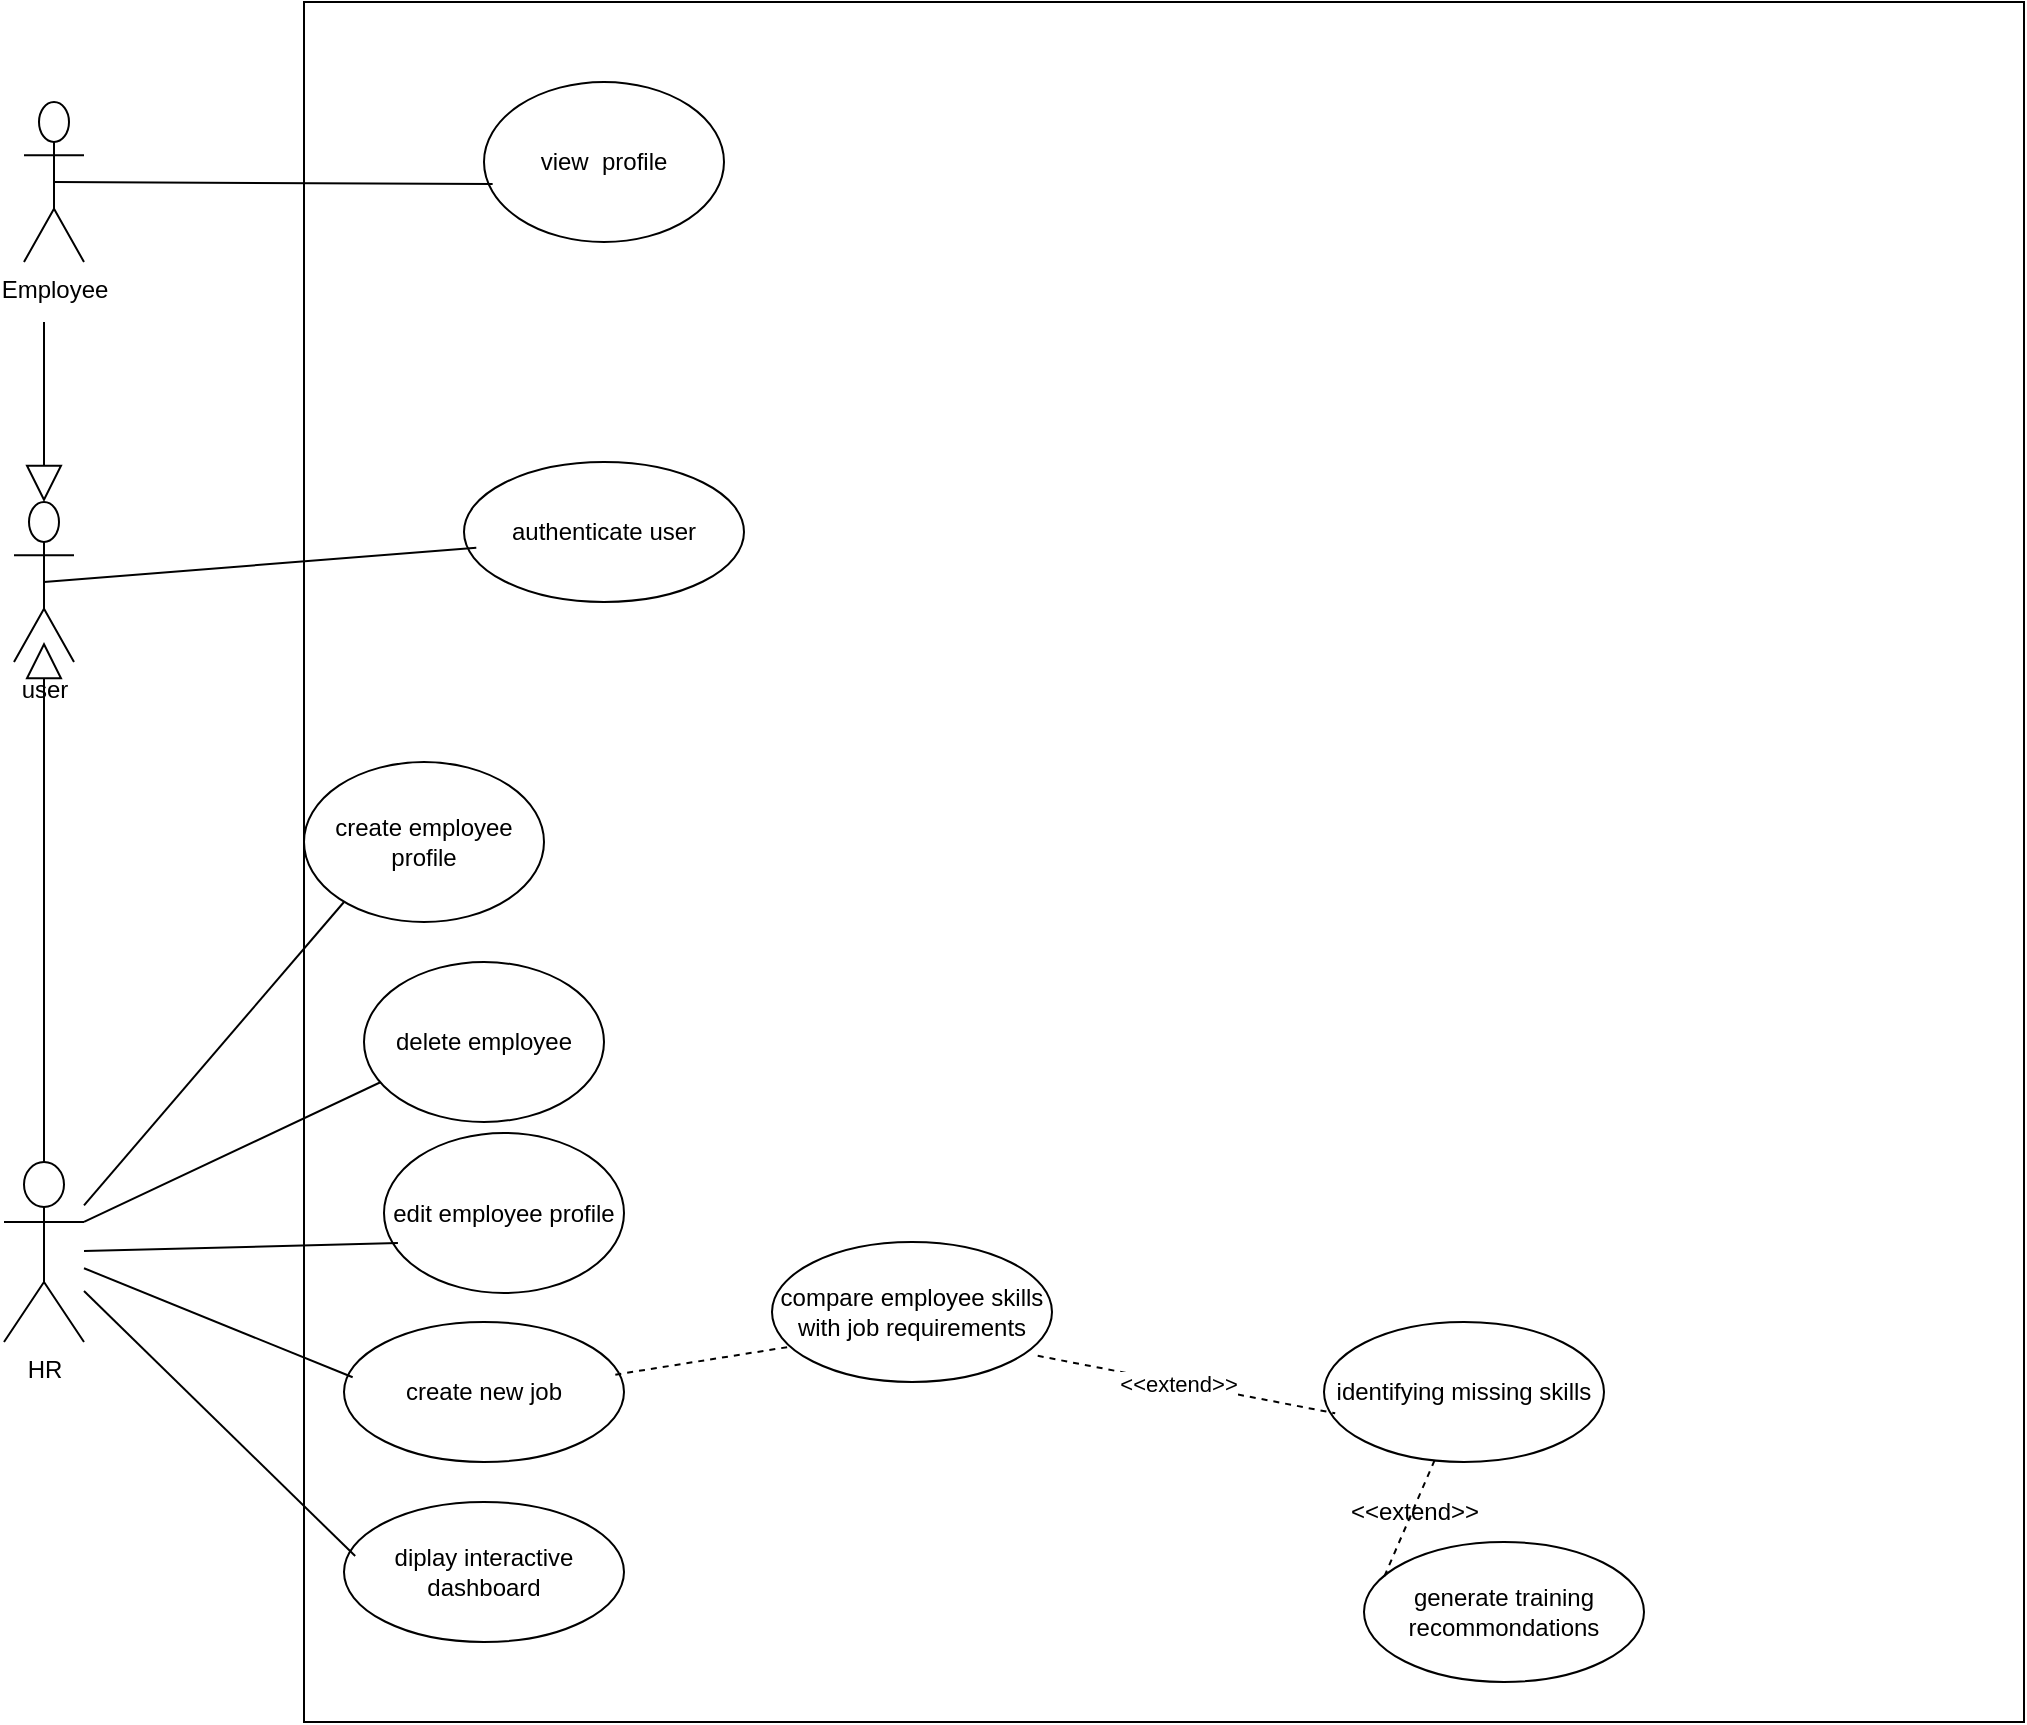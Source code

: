 <mxfile version="26.1.0">
  <diagram name="Page-1" id="bNl4_I2lK2GSQdaHhGYz">
    <mxGraphModel dx="2048" dy="3125" grid="1" gridSize="10" guides="1" tooltips="1" connect="1" arrows="1" fold="1" page="1" pageScale="1" pageWidth="827" pageHeight="1169" math="0" shadow="0">
      <root>
        <mxCell id="0" />
        <mxCell id="1" parent="0" />
        <mxCell id="GuFAkJnxW2u_bU8E2CUF-1" value="" style="whiteSpace=wrap;html=1;aspect=fixed;" parent="1" vertex="1">
          <mxGeometry x="130" y="-1230" width="860" height="860" as="geometry" />
        </mxCell>
        <mxCell id="GuFAkJnxW2u_bU8E2CUF-4" value="Employee" style="shape=umlActor;verticalLabelPosition=bottom;verticalAlign=top;html=1;outlineConnect=0;" parent="1" vertex="1">
          <mxGeometry x="-10" y="-1180" width="30" height="80" as="geometry" />
        </mxCell>
        <mxCell id="GuFAkJnxW2u_bU8E2CUF-7" value="create employee profile" style="ellipse;whiteSpace=wrap;html=1;" parent="1" vertex="1">
          <mxGeometry x="130" y="-850" width="120" height="80" as="geometry" />
        </mxCell>
        <mxCell id="GuFAkJnxW2u_bU8E2CUF-8" value="edit employee profile" style="ellipse;whiteSpace=wrap;html=1;" parent="1" vertex="1">
          <mxGeometry x="170" y="-664.5" width="120" height="80" as="geometry" />
        </mxCell>
        <mxCell id="GuFAkJnxW2u_bU8E2CUF-9" value="view&amp;nbsp; profile" style="ellipse;whiteSpace=wrap;html=1;" parent="1" vertex="1">
          <mxGeometry x="220" y="-1190" width="120" height="80" as="geometry" />
        </mxCell>
        <mxCell id="GuFAkJnxW2u_bU8E2CUF-15" value="create new job" style="ellipse;whiteSpace=wrap;html=1;" parent="1" vertex="1">
          <mxGeometry x="150" y="-570" width="140" height="70" as="geometry" />
        </mxCell>
        <mxCell id="GuFAkJnxW2u_bU8E2CUF-16" value="compare employee skills with job requirements" style="ellipse;whiteSpace=wrap;html=1;" parent="1" vertex="1">
          <mxGeometry x="364" y="-610" width="140" height="70" as="geometry" />
        </mxCell>
        <mxCell id="GuFAkJnxW2u_bU8E2CUF-17" value="identifying missing skills" style="ellipse;whiteSpace=wrap;html=1;" parent="1" vertex="1">
          <mxGeometry x="640" y="-570" width="140" height="70" as="geometry" />
        </mxCell>
        <mxCell id="GuFAkJnxW2u_bU8E2CUF-18" value="generate training recommondations" style="ellipse;whiteSpace=wrap;html=1;" parent="1" vertex="1">
          <mxGeometry x="660" y="-460" width="140" height="70" as="geometry" />
        </mxCell>
        <mxCell id="GuFAkJnxW2u_bU8E2CUF-19" value="diplay interactive dashboard" style="ellipse;whiteSpace=wrap;html=1;" parent="1" vertex="1">
          <mxGeometry x="150" y="-480" width="140" height="70" as="geometry" />
        </mxCell>
        <mxCell id="ABilkXXKORPA1t6yWO2w-2" value="authenticate user" style="ellipse;whiteSpace=wrap;html=1;" parent="1" vertex="1">
          <mxGeometry x="210" y="-1000" width="140" height="70" as="geometry" />
        </mxCell>
        <mxCell id="ABilkXXKORPA1t6yWO2w-18" value="" style="endArrow=none;html=1;rounded=0;entryX=0.058;entryY=0.688;entryDx=0;entryDy=0;entryPerimeter=0;" parent="1" target="GuFAkJnxW2u_bU8E2CUF-8" edge="1" source="GuFAkJnxW2u_bU8E2CUF-3">
          <mxGeometry width="50" height="50" relative="1" as="geometry">
            <mxPoint x="40" y="-589" as="sourcePoint" />
            <mxPoint x="90" y="-639" as="targetPoint" />
          </mxGeometry>
        </mxCell>
        <mxCell id="ABilkXXKORPA1t6yWO2w-21" value="" style="endArrow=none;html=1;rounded=0;entryX=0.031;entryY=0.395;entryDx=0;entryDy=0;entryPerimeter=0;" parent="1" target="GuFAkJnxW2u_bU8E2CUF-15" edge="1" source="GuFAkJnxW2u_bU8E2CUF-3">
          <mxGeometry width="50" height="50" relative="1" as="geometry">
            <mxPoint x="40" y="-590" as="sourcePoint" />
            <mxPoint x="90" y="-640" as="targetPoint" />
          </mxGeometry>
        </mxCell>
        <mxCell id="ABilkXXKORPA1t6yWO2w-22" value="" style="endArrow=none;html=1;rounded=0;entryX=0.04;entryY=0.386;entryDx=0;entryDy=0;entryPerimeter=0;" parent="1" target="GuFAkJnxW2u_bU8E2CUF-19" edge="1" source="GuFAkJnxW2u_bU8E2CUF-3">
          <mxGeometry width="50" height="50" relative="1" as="geometry">
            <mxPoint x="40" y="-589" as="sourcePoint" />
            <mxPoint x="90" y="-639" as="targetPoint" />
          </mxGeometry>
        </mxCell>
        <mxCell id="ABilkXXKORPA1t6yWO2w-43" value="" style="endArrow=none;html=1;rounded=0;entryX=0.5;entryY=0.5;entryDx=0;entryDy=0;entryPerimeter=0;exitX=0.036;exitY=0.638;exitDx=0;exitDy=0;exitPerimeter=0;" parent="1" source="GuFAkJnxW2u_bU8E2CUF-9" target="GuFAkJnxW2u_bU8E2CUF-4" edge="1">
          <mxGeometry width="50" height="50" relative="1" as="geometry">
            <mxPoint x="390" y="-690" as="sourcePoint" />
            <mxPoint x="440" y="-740" as="targetPoint" />
          </mxGeometry>
        </mxCell>
        <mxCell id="ABilkXXKORPA1t6yWO2w-46" value="" style="endArrow=none;dashed=1;html=1;rounded=0;exitX=0.969;exitY=0.376;exitDx=0;exitDy=0;entryX=0.064;entryY=0.748;entryDx=0;entryDy=0;entryPerimeter=0;exitPerimeter=0;" parent="1" source="GuFAkJnxW2u_bU8E2CUF-15" target="GuFAkJnxW2u_bU8E2CUF-16" edge="1">
          <mxGeometry width="50" height="50" relative="1" as="geometry">
            <mxPoint x="390" y="-690" as="sourcePoint" />
            <mxPoint x="440" y="-740" as="targetPoint" />
          </mxGeometry>
        </mxCell>
        <mxCell id="ABilkXXKORPA1t6yWO2w-47" value="" style="endArrow=none;dashed=1;html=1;rounded=0;exitX=0.949;exitY=0.813;exitDx=0;exitDy=0;entryX=0.04;entryY=0.652;entryDx=0;entryDy=0;entryPerimeter=0;exitPerimeter=0;" parent="1" source="GuFAkJnxW2u_bU8E2CUF-16" target="GuFAkJnxW2u_bU8E2CUF-17" edge="1">
          <mxGeometry width="50" height="50" relative="1" as="geometry">
            <mxPoint x="360" y="-529" as="sourcePoint" />
            <mxPoint x="440" y="-740" as="targetPoint" />
          </mxGeometry>
        </mxCell>
        <mxCell id="8lqoFbWzTSVj7BUZv7AM-11" value="&amp;lt;&amp;lt;extend&amp;gt;&amp;gt;" style="edgeLabel;html=1;align=center;verticalAlign=middle;resizable=0;points=[];" vertex="1" connectable="0" parent="ABilkXXKORPA1t6yWO2w-47">
          <mxGeometry x="-0.058" relative="1" as="geometry">
            <mxPoint as="offset" />
          </mxGeometry>
        </mxCell>
        <mxCell id="ABilkXXKORPA1t6yWO2w-49" value="" style="endArrow=none;dashed=1;html=1;rounded=0;entryX=0.069;entryY=0.262;entryDx=0;entryDy=0;entryPerimeter=0;" parent="1" source="GuFAkJnxW2u_bU8E2CUF-17" target="GuFAkJnxW2u_bU8E2CUF-18" edge="1">
          <mxGeometry width="50" height="50" relative="1" as="geometry">
            <mxPoint x="390" y="-690" as="sourcePoint" />
            <mxPoint x="440" y="-740" as="targetPoint" />
          </mxGeometry>
        </mxCell>
        <mxCell id="ABilkXXKORPA1t6yWO2w-71" value="&amp;lt;&amp;lt;extend&amp;gt;&amp;gt;" style="text;html=1;align=center;verticalAlign=middle;resizable=0;points=[];autosize=1;strokeColor=none;fillColor=none;" parent="1" vertex="1">
          <mxGeometry x="640" y="-490" width="90" height="30" as="geometry" />
        </mxCell>
        <mxCell id="ABilkXXKORPA1t6yWO2w-73" value="" style="endArrow=none;html=1;rounded=0;exitX=0.5;exitY=0.5;exitDx=0;exitDy=0;exitPerimeter=0;entryX=0.044;entryY=0.612;entryDx=0;entryDy=0;entryPerimeter=0;" parent="1" source="ABilkXXKORPA1t6yWO2w-53" target="ABilkXXKORPA1t6yWO2w-2" edge="1">
          <mxGeometry width="50" height="50" relative="1" as="geometry">
            <mxPoint x="320" y="-750" as="sourcePoint" />
            <mxPoint x="370" y="-800" as="targetPoint" />
          </mxGeometry>
        </mxCell>
        <mxCell id="8lqoFbWzTSVj7BUZv7AM-3" value="" style="endArrow=block;endSize=16;endFill=0;html=1;rounded=0;" edge="1" parent="1" source="GuFAkJnxW2u_bU8E2CUF-3">
          <mxGeometry width="160" relative="1" as="geometry">
            <mxPoint y="-640" as="sourcePoint" />
            <mxPoint y="-910" as="targetPoint" />
          </mxGeometry>
        </mxCell>
        <mxCell id="GuFAkJnxW2u_bU8E2CUF-3" value="HR" style="shape=umlActor;verticalLabelPosition=bottom;verticalAlign=top;html=1;outlineConnect=0;" parent="1" vertex="1">
          <mxGeometry x="-20" y="-650" width="40" height="90" as="geometry" />
        </mxCell>
        <mxCell id="8lqoFbWzTSVj7BUZv7AM-6" value="" style="endArrow=none;html=1;rounded=0;" edge="1" parent="1" source="GuFAkJnxW2u_bU8E2CUF-3">
          <mxGeometry width="50" height="50" relative="1" as="geometry">
            <mxPoint x="100" y="-730" as="sourcePoint" />
            <mxPoint x="150" y="-780" as="targetPoint" />
          </mxGeometry>
        </mxCell>
        <mxCell id="8lqoFbWzTSVj7BUZv7AM-9" value="" style="endArrow=block;endSize=16;endFill=0;html=1;rounded=0;" edge="1" parent="1" target="ABilkXXKORPA1t6yWO2w-53">
          <mxGeometry width="160" relative="1" as="geometry">
            <mxPoint y="-1070" as="sourcePoint" />
            <mxPoint y="-940" as="targetPoint" />
          </mxGeometry>
        </mxCell>
        <mxCell id="ABilkXXKORPA1t6yWO2w-53" value="user" style="shape=umlActor;verticalLabelPosition=bottom;verticalAlign=top;html=1;outlineConnect=0;" parent="1" vertex="1">
          <mxGeometry x="-15" y="-980" width="30" height="80" as="geometry" />
        </mxCell>
        <mxCell id="8lqoFbWzTSVj7BUZv7AM-14" value="" style="endArrow=none;html=1;rounded=0;exitX=1;exitY=0.333;exitDx=0;exitDy=0;exitPerimeter=0;entryX=0.07;entryY=0.616;entryDx=0;entryDy=0;entryPerimeter=0;" edge="1" parent="1" source="GuFAkJnxW2u_bU8E2CUF-3" target="GuFAkJnxW2u_bU8E2CUF-1">
          <mxGeometry width="50" height="50" relative="1" as="geometry">
            <mxPoint x="420" y="-720" as="sourcePoint" />
            <mxPoint x="470" y="-770" as="targetPoint" />
          </mxGeometry>
        </mxCell>
        <mxCell id="8lqoFbWzTSVj7BUZv7AM-15" value="delete employee" style="ellipse;whiteSpace=wrap;html=1;" vertex="1" parent="1">
          <mxGeometry x="160" y="-750" width="120" height="80" as="geometry" />
        </mxCell>
      </root>
    </mxGraphModel>
  </diagram>
</mxfile>
